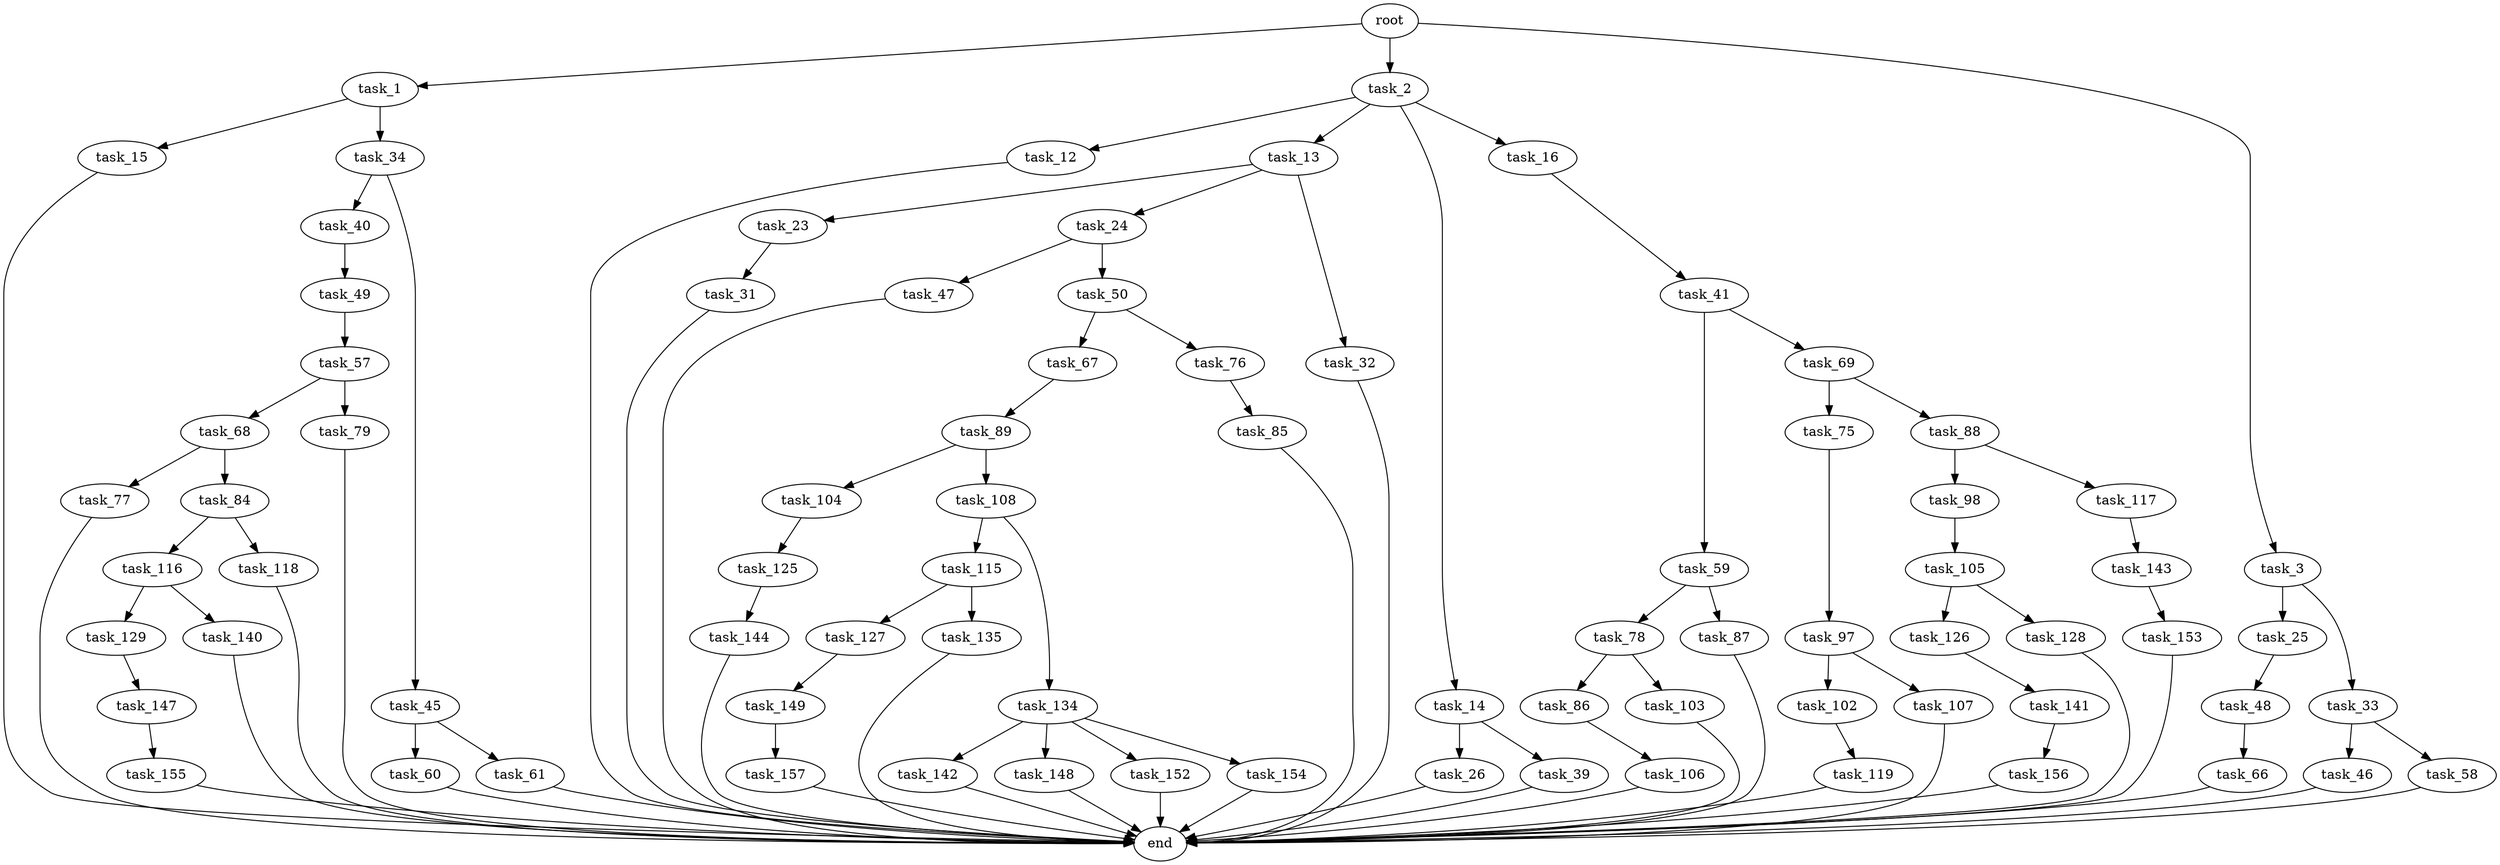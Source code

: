 digraph G {
  root [size="0.000000"];
  task_1 [size="18567923679.000000"];
  task_2 [size="1073741824000.000000"];
  task_3 [size="208130360401.000000"];
  task_15 [size="3672598819.000000"];
  task_34 [size="1078956526.000000"];
  task_12 [size="878116992584.000000"];
  task_13 [size="1673061818.000000"];
  task_14 [size="68719476736.000000"];
  task_16 [size="368293445632.000000"];
  task_25 [size="33824237220.000000"];
  task_33 [size="82488620541.000000"];
  end [size="0.000000"];
  task_23 [size="484352822832.000000"];
  task_24 [size="238858968993.000000"];
  task_32 [size="14180774000.000000"];
  task_26 [size="1886151321.000000"];
  task_39 [size="549755813888.000000"];
  task_41 [size="164665009579.000000"];
  task_31 [size="433127223346.000000"];
  task_47 [size="1830237996.000000"];
  task_50 [size="2817183066.000000"];
  task_48 [size="30956953438.000000"];
  task_46 [size="549755813888.000000"];
  task_58 [size="368293445632.000000"];
  task_40 [size="14670499712.000000"];
  task_45 [size="68719476736.000000"];
  task_49 [size="368293445632.000000"];
  task_59 [size="1060400563.000000"];
  task_69 [size="8589934592.000000"];
  task_60 [size="8589934592.000000"];
  task_61 [size="5399363624.000000"];
  task_66 [size="32074296590.000000"];
  task_57 [size="11980927447.000000"];
  task_67 [size="4681882763.000000"];
  task_76 [size="7612422145.000000"];
  task_68 [size="347014904704.000000"];
  task_79 [size="10719077137.000000"];
  task_78 [size="451238600760.000000"];
  task_87 [size="68719476736.000000"];
  task_89 [size="68719476736.000000"];
  task_77 [size="17299253950.000000"];
  task_84 [size="949970799220.000000"];
  task_75 [size="21732517947.000000"];
  task_88 [size="106039300020.000000"];
  task_97 [size="27975545353.000000"];
  task_85 [size="30879006832.000000"];
  task_86 [size="495806174.000000"];
  task_103 [size="125038764500.000000"];
  task_116 [size="782757789696.000000"];
  task_118 [size="1073741824000.000000"];
  task_106 [size="231928233984.000000"];
  task_98 [size="3763840168.000000"];
  task_117 [size="35769486701.000000"];
  task_104 [size="91936369843.000000"];
  task_108 [size="8660832917.000000"];
  task_102 [size="153250672368.000000"];
  task_107 [size="46510104581.000000"];
  task_105 [size="4234315736.000000"];
  task_119 [size="28132615116.000000"];
  task_125 [size="189152090504.000000"];
  task_126 [size="6792055347.000000"];
  task_128 [size="18779436923.000000"];
  task_115 [size="26561806816.000000"];
  task_134 [size="368293445632.000000"];
  task_127 [size="24262240216.000000"];
  task_135 [size="782757789696.000000"];
  task_129 [size="782757789696.000000"];
  task_140 [size="782757789696.000000"];
  task_143 [size="8589934592.000000"];
  task_144 [size="118926766956.000000"];
  task_141 [size="32123280172.000000"];
  task_149 [size="190972468839.000000"];
  task_147 [size="231928233984.000000"];
  task_142 [size="434639917452.000000"];
  task_148 [size="14759303757.000000"];
  task_152 [size="2014756468.000000"];
  task_154 [size="368293445632.000000"];
  task_156 [size="458747492258.000000"];
  task_153 [size="420827489952.000000"];
  task_155 [size="35751137609.000000"];
  task_157 [size="16457021668.000000"];

  root -> task_1 [size="1.000000"];
  root -> task_2 [size="1.000000"];
  root -> task_3 [size="1.000000"];
  task_1 -> task_15 [size="301989888.000000"];
  task_1 -> task_34 [size="301989888.000000"];
  task_2 -> task_12 [size="838860800.000000"];
  task_2 -> task_13 [size="838860800.000000"];
  task_2 -> task_14 [size="838860800.000000"];
  task_2 -> task_16 [size="838860800.000000"];
  task_3 -> task_25 [size="209715200.000000"];
  task_3 -> task_33 [size="209715200.000000"];
  task_15 -> end [size="1.000000"];
  task_34 -> task_40 [size="134217728.000000"];
  task_34 -> task_45 [size="134217728.000000"];
  task_12 -> end [size="1.000000"];
  task_13 -> task_23 [size="134217728.000000"];
  task_13 -> task_24 [size="134217728.000000"];
  task_13 -> task_32 [size="134217728.000000"];
  task_14 -> task_26 [size="134217728.000000"];
  task_14 -> task_39 [size="134217728.000000"];
  task_16 -> task_41 [size="411041792.000000"];
  task_25 -> task_48 [size="536870912.000000"];
  task_33 -> task_46 [size="75497472.000000"];
  task_33 -> task_58 [size="75497472.000000"];
  task_23 -> task_31 [size="679477248.000000"];
  task_24 -> task_47 [size="209715200.000000"];
  task_24 -> task_50 [size="209715200.000000"];
  task_32 -> end [size="1.000000"];
  task_26 -> end [size="1.000000"];
  task_39 -> end [size="1.000000"];
  task_41 -> task_59 [size="301989888.000000"];
  task_41 -> task_69 [size="301989888.000000"];
  task_31 -> end [size="1.000000"];
  task_47 -> end [size="1.000000"];
  task_50 -> task_67 [size="209715200.000000"];
  task_50 -> task_76 [size="209715200.000000"];
  task_48 -> task_66 [size="679477248.000000"];
  task_46 -> end [size="1.000000"];
  task_58 -> end [size="1.000000"];
  task_40 -> task_49 [size="301989888.000000"];
  task_45 -> task_60 [size="134217728.000000"];
  task_45 -> task_61 [size="134217728.000000"];
  task_49 -> task_57 [size="411041792.000000"];
  task_59 -> task_78 [size="33554432.000000"];
  task_59 -> task_87 [size="33554432.000000"];
  task_69 -> task_75 [size="33554432.000000"];
  task_69 -> task_88 [size="33554432.000000"];
  task_60 -> end [size="1.000000"];
  task_61 -> end [size="1.000000"];
  task_66 -> end [size="1.000000"];
  task_57 -> task_68 [size="301989888.000000"];
  task_57 -> task_79 [size="301989888.000000"];
  task_67 -> task_89 [size="75497472.000000"];
  task_76 -> task_85 [size="301989888.000000"];
  task_68 -> task_77 [size="536870912.000000"];
  task_68 -> task_84 [size="536870912.000000"];
  task_79 -> end [size="1.000000"];
  task_78 -> task_86 [size="838860800.000000"];
  task_78 -> task_103 [size="838860800.000000"];
  task_87 -> end [size="1.000000"];
  task_89 -> task_104 [size="134217728.000000"];
  task_89 -> task_108 [size="134217728.000000"];
  task_77 -> end [size="1.000000"];
  task_84 -> task_116 [size="838860800.000000"];
  task_84 -> task_118 [size="838860800.000000"];
  task_75 -> task_97 [size="411041792.000000"];
  task_88 -> task_98 [size="134217728.000000"];
  task_88 -> task_117 [size="134217728.000000"];
  task_97 -> task_102 [size="33554432.000000"];
  task_97 -> task_107 [size="33554432.000000"];
  task_85 -> end [size="1.000000"];
  task_86 -> task_106 [size="33554432.000000"];
  task_103 -> end [size="1.000000"];
  task_116 -> task_129 [size="679477248.000000"];
  task_116 -> task_140 [size="679477248.000000"];
  task_118 -> end [size="1.000000"];
  task_106 -> end [size="1.000000"];
  task_98 -> task_105 [size="75497472.000000"];
  task_117 -> task_143 [size="33554432.000000"];
  task_104 -> task_125 [size="75497472.000000"];
  task_108 -> task_115 [size="33554432.000000"];
  task_108 -> task_134 [size="33554432.000000"];
  task_102 -> task_119 [size="134217728.000000"];
  task_107 -> end [size="1.000000"];
  task_105 -> task_126 [size="75497472.000000"];
  task_105 -> task_128 [size="75497472.000000"];
  task_119 -> end [size="1.000000"];
  task_125 -> task_144 [size="536870912.000000"];
  task_126 -> task_141 [size="411041792.000000"];
  task_128 -> end [size="1.000000"];
  task_115 -> task_127 [size="679477248.000000"];
  task_115 -> task_135 [size="679477248.000000"];
  task_134 -> task_142 [size="411041792.000000"];
  task_134 -> task_148 [size="411041792.000000"];
  task_134 -> task_152 [size="411041792.000000"];
  task_134 -> task_154 [size="411041792.000000"];
  task_127 -> task_149 [size="536870912.000000"];
  task_135 -> end [size="1.000000"];
  task_129 -> task_147 [size="679477248.000000"];
  task_140 -> end [size="1.000000"];
  task_143 -> task_153 [size="33554432.000000"];
  task_144 -> end [size="1.000000"];
  task_141 -> task_156 [size="536870912.000000"];
  task_149 -> task_157 [size="411041792.000000"];
  task_147 -> task_155 [size="301989888.000000"];
  task_142 -> end [size="1.000000"];
  task_148 -> end [size="1.000000"];
  task_152 -> end [size="1.000000"];
  task_154 -> end [size="1.000000"];
  task_156 -> end [size="1.000000"];
  task_153 -> end [size="1.000000"];
  task_155 -> end [size="1.000000"];
  task_157 -> end [size="1.000000"];
}
